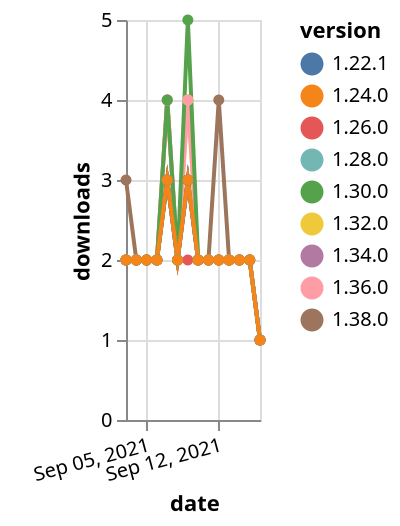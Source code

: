 {"$schema": "https://vega.github.io/schema/vega-lite/v5.json", "description": "A simple bar chart with embedded data.", "data": {"values": [{"date": "2021-09-03", "total": 1017, "delta": 2, "version": "1.34.0"}, {"date": "2021-09-04", "total": 1019, "delta": 2, "version": "1.34.0"}, {"date": "2021-09-05", "total": 1021, "delta": 2, "version": "1.34.0"}, {"date": "2021-09-06", "total": 1023, "delta": 2, "version": "1.34.0"}, {"date": "2021-09-07", "total": 1026, "delta": 3, "version": "1.34.0"}, {"date": "2021-09-08", "total": 1028, "delta": 2, "version": "1.34.0"}, {"date": "2021-09-09", "total": 1031, "delta": 3, "version": "1.34.0"}, {"date": "2021-09-10", "total": 1033, "delta": 2, "version": "1.34.0"}, {"date": "2021-09-11", "total": 1035, "delta": 2, "version": "1.34.0"}, {"date": "2021-09-12", "total": 1037, "delta": 2, "version": "1.34.0"}, {"date": "2021-09-13", "total": 1039, "delta": 2, "version": "1.34.0"}, {"date": "2021-09-14", "total": 1041, "delta": 2, "version": "1.34.0"}, {"date": "2021-09-15", "total": 1043, "delta": 2, "version": "1.34.0"}, {"date": "2021-09-16", "total": 1044, "delta": 1, "version": "1.34.0"}, {"date": "2021-09-03", "total": 1491, "delta": 2, "version": "1.32.0"}, {"date": "2021-09-04", "total": 1493, "delta": 2, "version": "1.32.0"}, {"date": "2021-09-05", "total": 1495, "delta": 2, "version": "1.32.0"}, {"date": "2021-09-06", "total": 1497, "delta": 2, "version": "1.32.0"}, {"date": "2021-09-07", "total": 1500, "delta": 3, "version": "1.32.0"}, {"date": "2021-09-08", "total": 1502, "delta": 2, "version": "1.32.0"}, {"date": "2021-09-09", "total": 1506, "delta": 4, "version": "1.32.0"}, {"date": "2021-09-10", "total": 1508, "delta": 2, "version": "1.32.0"}, {"date": "2021-09-11", "total": 1510, "delta": 2, "version": "1.32.0"}, {"date": "2021-09-12", "total": 1512, "delta": 2, "version": "1.32.0"}, {"date": "2021-09-13", "total": 1514, "delta": 2, "version": "1.32.0"}, {"date": "2021-09-14", "total": 1516, "delta": 2, "version": "1.32.0"}, {"date": "2021-09-15", "total": 1518, "delta": 2, "version": "1.32.0"}, {"date": "2021-09-16", "total": 1519, "delta": 1, "version": "1.32.0"}, {"date": "2021-09-03", "total": 2077, "delta": 2, "version": "1.28.0"}, {"date": "2021-09-04", "total": 2079, "delta": 2, "version": "1.28.0"}, {"date": "2021-09-05", "total": 2081, "delta": 2, "version": "1.28.0"}, {"date": "2021-09-06", "total": 2083, "delta": 2, "version": "1.28.0"}, {"date": "2021-09-07", "total": 2086, "delta": 3, "version": "1.28.0"}, {"date": "2021-09-08", "total": 2088, "delta": 2, "version": "1.28.0"}, {"date": "2021-09-09", "total": 2091, "delta": 3, "version": "1.28.0"}, {"date": "2021-09-10", "total": 2093, "delta": 2, "version": "1.28.0"}, {"date": "2021-09-11", "total": 2095, "delta": 2, "version": "1.28.0"}, {"date": "2021-09-12", "total": 2097, "delta": 2, "version": "1.28.0"}, {"date": "2021-09-13", "total": 2099, "delta": 2, "version": "1.28.0"}, {"date": "2021-09-14", "total": 2101, "delta": 2, "version": "1.28.0"}, {"date": "2021-09-15", "total": 2103, "delta": 2, "version": "1.28.0"}, {"date": "2021-09-16", "total": 2104, "delta": 1, "version": "1.28.0"}, {"date": "2021-09-03", "total": 2451, "delta": 2, "version": "1.26.0"}, {"date": "2021-09-04", "total": 2453, "delta": 2, "version": "1.26.0"}, {"date": "2021-09-05", "total": 2455, "delta": 2, "version": "1.26.0"}, {"date": "2021-09-06", "total": 2457, "delta": 2, "version": "1.26.0"}, {"date": "2021-09-07", "total": 2461, "delta": 4, "version": "1.26.0"}, {"date": "2021-09-08", "total": 2463, "delta": 2, "version": "1.26.0"}, {"date": "2021-09-09", "total": 2465, "delta": 2, "version": "1.26.0"}, {"date": "2021-09-10", "total": 2467, "delta": 2, "version": "1.26.0"}, {"date": "2021-09-11", "total": 2469, "delta": 2, "version": "1.26.0"}, {"date": "2021-09-12", "total": 2471, "delta": 2, "version": "1.26.0"}, {"date": "2021-09-13", "total": 2473, "delta": 2, "version": "1.26.0"}, {"date": "2021-09-14", "total": 2475, "delta": 2, "version": "1.26.0"}, {"date": "2021-09-15", "total": 2477, "delta": 2, "version": "1.26.0"}, {"date": "2021-09-16", "total": 2478, "delta": 1, "version": "1.26.0"}, {"date": "2021-09-03", "total": 233, "delta": 3, "version": "1.38.0"}, {"date": "2021-09-04", "total": 235, "delta": 2, "version": "1.38.0"}, {"date": "2021-09-05", "total": 237, "delta": 2, "version": "1.38.0"}, {"date": "2021-09-06", "total": 239, "delta": 2, "version": "1.38.0"}, {"date": "2021-09-07", "total": 242, "delta": 3, "version": "1.38.0"}, {"date": "2021-09-08", "total": 244, "delta": 2, "version": "1.38.0"}, {"date": "2021-09-09", "total": 247, "delta": 3, "version": "1.38.0"}, {"date": "2021-09-10", "total": 249, "delta": 2, "version": "1.38.0"}, {"date": "2021-09-11", "total": 251, "delta": 2, "version": "1.38.0"}, {"date": "2021-09-12", "total": 255, "delta": 4, "version": "1.38.0"}, {"date": "2021-09-13", "total": 257, "delta": 2, "version": "1.38.0"}, {"date": "2021-09-14", "total": 259, "delta": 2, "version": "1.38.0"}, {"date": "2021-09-15", "total": 261, "delta": 2, "version": "1.38.0"}, {"date": "2021-09-16", "total": 262, "delta": 1, "version": "1.38.0"}, {"date": "2021-09-03", "total": 2614, "delta": 2, "version": "1.22.1"}, {"date": "2021-09-04", "total": 2616, "delta": 2, "version": "1.22.1"}, {"date": "2021-09-05", "total": 2618, "delta": 2, "version": "1.22.1"}, {"date": "2021-09-06", "total": 2620, "delta": 2, "version": "1.22.1"}, {"date": "2021-09-07", "total": 2623, "delta": 3, "version": "1.22.1"}, {"date": "2021-09-08", "total": 2625, "delta": 2, "version": "1.22.1"}, {"date": "2021-09-09", "total": 2628, "delta": 3, "version": "1.22.1"}, {"date": "2021-09-10", "total": 2630, "delta": 2, "version": "1.22.1"}, {"date": "2021-09-11", "total": 2632, "delta": 2, "version": "1.22.1"}, {"date": "2021-09-12", "total": 2634, "delta": 2, "version": "1.22.1"}, {"date": "2021-09-13", "total": 2636, "delta": 2, "version": "1.22.1"}, {"date": "2021-09-14", "total": 2638, "delta": 2, "version": "1.22.1"}, {"date": "2021-09-15", "total": 2640, "delta": 2, "version": "1.22.1"}, {"date": "2021-09-16", "total": 2641, "delta": 1, "version": "1.22.1"}, {"date": "2021-09-03", "total": 716, "delta": 2, "version": "1.36.0"}, {"date": "2021-09-04", "total": 718, "delta": 2, "version": "1.36.0"}, {"date": "2021-09-05", "total": 720, "delta": 2, "version": "1.36.0"}, {"date": "2021-09-06", "total": 722, "delta": 2, "version": "1.36.0"}, {"date": "2021-09-07", "total": 726, "delta": 4, "version": "1.36.0"}, {"date": "2021-09-08", "total": 728, "delta": 2, "version": "1.36.0"}, {"date": "2021-09-09", "total": 732, "delta": 4, "version": "1.36.0"}, {"date": "2021-09-10", "total": 734, "delta": 2, "version": "1.36.0"}, {"date": "2021-09-11", "total": 736, "delta": 2, "version": "1.36.0"}, {"date": "2021-09-12", "total": 738, "delta": 2, "version": "1.36.0"}, {"date": "2021-09-13", "total": 740, "delta": 2, "version": "1.36.0"}, {"date": "2021-09-14", "total": 742, "delta": 2, "version": "1.36.0"}, {"date": "2021-09-15", "total": 744, "delta": 2, "version": "1.36.0"}, {"date": "2021-09-16", "total": 745, "delta": 1, "version": "1.36.0"}, {"date": "2021-09-03", "total": 1996, "delta": 2, "version": "1.30.0"}, {"date": "2021-09-04", "total": 1998, "delta": 2, "version": "1.30.0"}, {"date": "2021-09-05", "total": 2000, "delta": 2, "version": "1.30.0"}, {"date": "2021-09-06", "total": 2002, "delta": 2, "version": "1.30.0"}, {"date": "2021-09-07", "total": 2006, "delta": 4, "version": "1.30.0"}, {"date": "2021-09-08", "total": 2008, "delta": 2, "version": "1.30.0"}, {"date": "2021-09-09", "total": 2013, "delta": 5, "version": "1.30.0"}, {"date": "2021-09-10", "total": 2015, "delta": 2, "version": "1.30.0"}, {"date": "2021-09-11", "total": 2017, "delta": 2, "version": "1.30.0"}, {"date": "2021-09-12", "total": 2019, "delta": 2, "version": "1.30.0"}, {"date": "2021-09-13", "total": 2021, "delta": 2, "version": "1.30.0"}, {"date": "2021-09-14", "total": 2023, "delta": 2, "version": "1.30.0"}, {"date": "2021-09-15", "total": 2025, "delta": 2, "version": "1.30.0"}, {"date": "2021-09-16", "total": 2026, "delta": 1, "version": "1.30.0"}, {"date": "2021-09-03", "total": 2610, "delta": 2, "version": "1.24.0"}, {"date": "2021-09-04", "total": 2612, "delta": 2, "version": "1.24.0"}, {"date": "2021-09-05", "total": 2614, "delta": 2, "version": "1.24.0"}, {"date": "2021-09-06", "total": 2616, "delta": 2, "version": "1.24.0"}, {"date": "2021-09-07", "total": 2619, "delta": 3, "version": "1.24.0"}, {"date": "2021-09-08", "total": 2621, "delta": 2, "version": "1.24.0"}, {"date": "2021-09-09", "total": 2624, "delta": 3, "version": "1.24.0"}, {"date": "2021-09-10", "total": 2626, "delta": 2, "version": "1.24.0"}, {"date": "2021-09-11", "total": 2628, "delta": 2, "version": "1.24.0"}, {"date": "2021-09-12", "total": 2630, "delta": 2, "version": "1.24.0"}, {"date": "2021-09-13", "total": 2632, "delta": 2, "version": "1.24.0"}, {"date": "2021-09-14", "total": 2634, "delta": 2, "version": "1.24.0"}, {"date": "2021-09-15", "total": 2636, "delta": 2, "version": "1.24.0"}, {"date": "2021-09-16", "total": 2637, "delta": 1, "version": "1.24.0"}]}, "width": "container", "mark": {"type": "line", "point": {"filled": true}}, "encoding": {"x": {"field": "date", "type": "temporal", "timeUnit": "yearmonthdate", "title": "date", "axis": {"labelAngle": -15}}, "y": {"field": "delta", "type": "quantitative", "title": "downloads"}, "color": {"field": "version", "type": "nominal"}, "tooltip": {"field": "delta"}}}